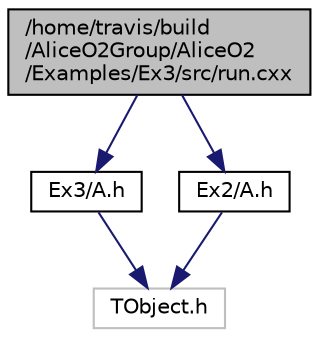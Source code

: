 digraph "/home/travis/build/AliceO2Group/AliceO2/Examples/Ex3/src/run.cxx"
{
 // INTERACTIVE_SVG=YES
  bgcolor="transparent";
  edge [fontname="Helvetica",fontsize="10",labelfontname="Helvetica",labelfontsize="10"];
  node [fontname="Helvetica",fontsize="10",shape=record];
  Node1 [label="/home/travis/build\l/AliceO2Group/AliceO2\l/Examples/Ex3/src/run.cxx",height=0.2,width=0.4,color="black", fillcolor="grey75", style="filled", fontcolor="black"];
  Node1 -> Node2 [color="midnightblue",fontsize="10",style="solid",fontname="Helvetica"];
  Node2 [label="Ex3/A.h",height=0.2,width=0.4,color="black",URL="$d4/d29/Ex3_2include_2Ex3_2A_8h.html"];
  Node2 -> Node3 [color="midnightblue",fontsize="10",style="solid",fontname="Helvetica"];
  Node3 [label="TObject.h",height=0.2,width=0.4,color="grey75"];
  Node1 -> Node4 [color="midnightblue",fontsize="10",style="solid",fontname="Helvetica"];
  Node4 [label="Ex2/A.h",height=0.2,width=0.4,color="black",URL="$db/dda/Ex2_2include_2Ex2_2A_8h.html"];
  Node4 -> Node3 [color="midnightblue",fontsize="10",style="solid",fontname="Helvetica"];
}
